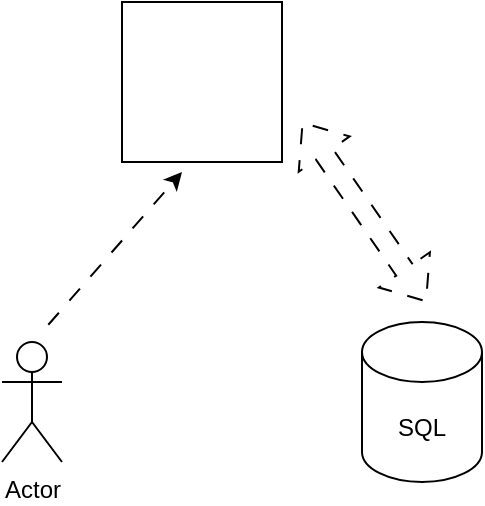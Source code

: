 <mxfile version="24.7.16">
  <diagram name="Page-1" id="EKRkeqA93b1cUUv1c0ox">
    <mxGraphModel dx="1384" dy="801" grid="1" gridSize="10" guides="1" tooltips="1" connect="1" arrows="1" fold="1" page="1" pageScale="1" pageWidth="1169" pageHeight="827" math="0" shadow="0">
      <root>
        <mxCell id="0" />
        <mxCell id="1" parent="0" />
        <mxCell id="F0lMO9oRickjdkvdr93--4" value="&lt;font style=&quot;vertical-align: inherit;&quot;&gt;&lt;font style=&quot;vertical-align: inherit;&quot;&gt;SQL&lt;/font&gt;&lt;/font&gt;" style="shape=cylinder3;whiteSpace=wrap;html=1;boundedLbl=1;backgroundOutline=1;size=15;" vertex="1" parent="1">
          <mxGeometry x="240" y="270" width="60" height="80" as="geometry" />
        </mxCell>
        <mxCell id="F0lMO9oRickjdkvdr93--5" value="" style="whiteSpace=wrap;html=1;aspect=fixed;" vertex="1" parent="1">
          <mxGeometry x="120" y="110" width="80" height="80" as="geometry" />
        </mxCell>
        <mxCell id="F0lMO9oRickjdkvdr93--6" value="Actor" style="shape=umlActor;verticalLabelPosition=bottom;verticalAlign=top;html=1;outlineConnect=0;" vertex="1" parent="1">
          <mxGeometry x="60" y="280" width="30" height="60" as="geometry" />
        </mxCell>
        <mxCell id="F0lMO9oRickjdkvdr93--7" value="" style="endArrow=classic;html=1;rounded=0;flowAnimation=1;" edge="1" parent="1">
          <mxGeometry width="50" height="50" relative="1" as="geometry">
            <mxPoint x="80" y="275" as="sourcePoint" />
            <mxPoint x="150" y="195" as="targetPoint" />
          </mxGeometry>
        </mxCell>
        <mxCell id="F0lMO9oRickjdkvdr93--8" value="" style="shape=flexArrow;endArrow=classic;startArrow=classic;html=1;rounded=0;flowAnimation=1;" edge="1" parent="1">
          <mxGeometry width="100" height="100" relative="1" as="geometry">
            <mxPoint x="272.31" y="260" as="sourcePoint" />
            <mxPoint x="210.002" y="170" as="targetPoint" />
          </mxGeometry>
        </mxCell>
      </root>
    </mxGraphModel>
  </diagram>
</mxfile>
